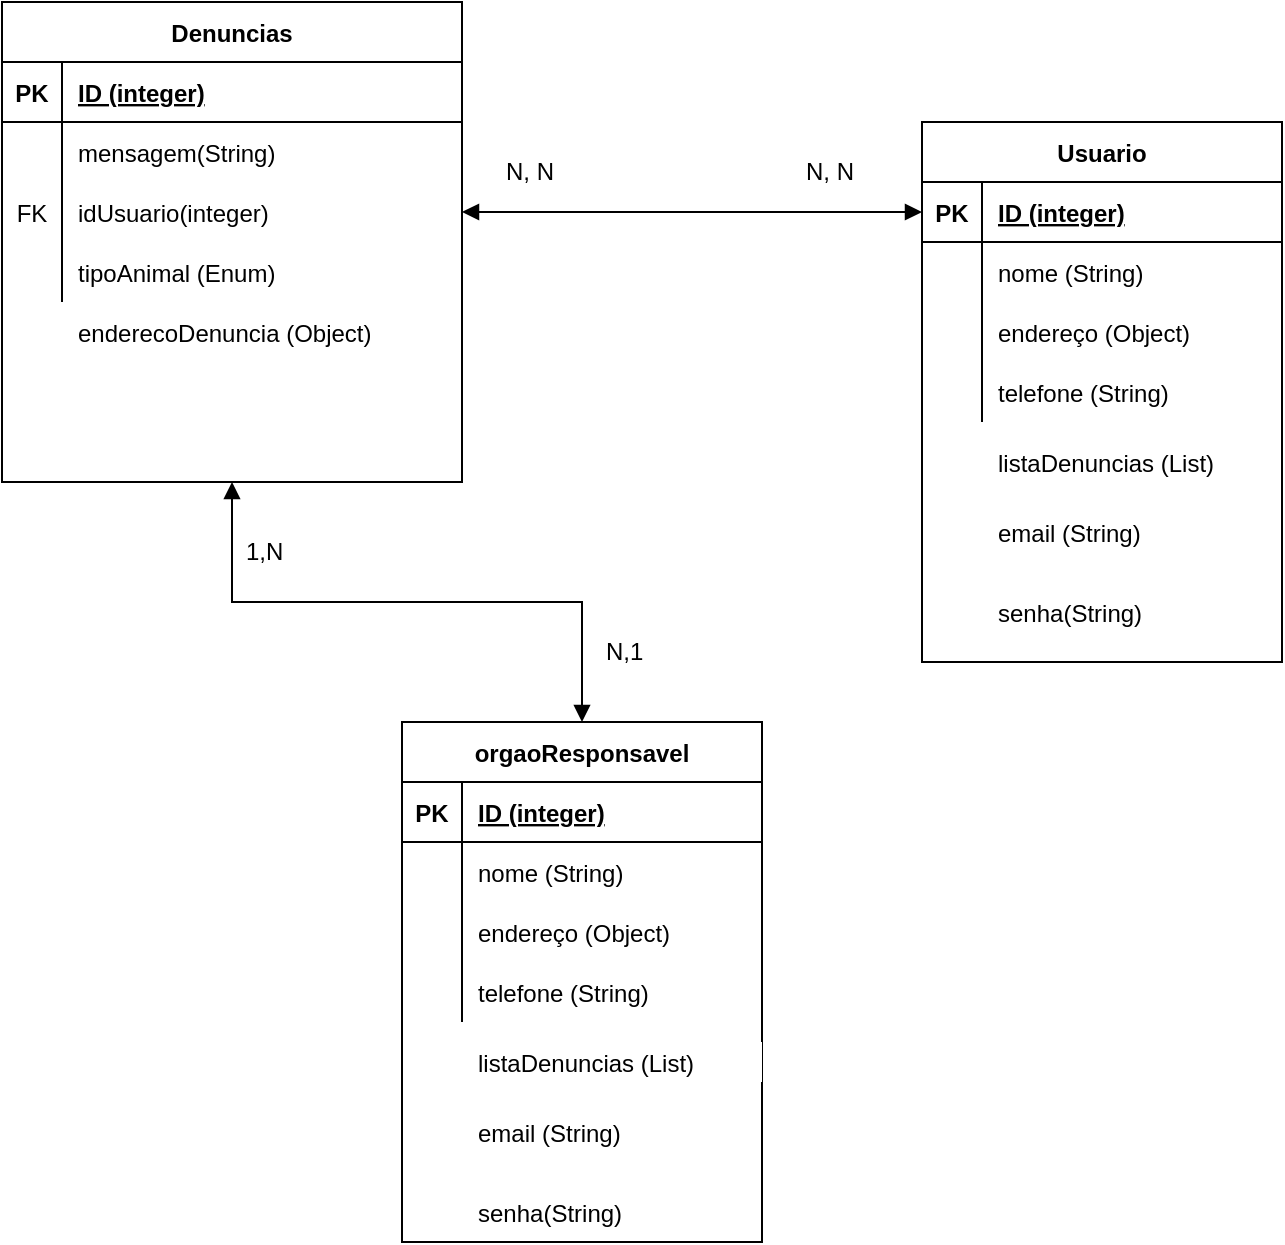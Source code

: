 <mxfile version="16.1.2" type="github">
  <diagram id="TsXn9Hv0aFUgr4kS93P1" name="Page-1">
    <mxGraphModel dx="723" dy="381" grid="1" gridSize="10" guides="1" tooltips="1" connect="1" arrows="1" fold="1" page="1" pageScale="1" pageWidth="827" pageHeight="1169" math="0" shadow="0">
      <root>
        <mxCell id="0" />
        <mxCell id="1" parent="0" />
        <mxCell id="bE8FS_wa4v2eoMuHzQhY-1" value="Denuncias" style="shape=table;startSize=30;container=1;collapsible=1;childLayout=tableLayout;fixedRows=1;rowLines=0;fontStyle=1;align=center;resizeLast=1;" parent="1" vertex="1">
          <mxGeometry x="80" y="80" width="230" height="240" as="geometry" />
        </mxCell>
        <mxCell id="bE8FS_wa4v2eoMuHzQhY-2" value="" style="shape=partialRectangle;collapsible=0;dropTarget=0;pointerEvents=0;fillColor=none;top=0;left=0;bottom=1;right=0;points=[[0,0.5],[1,0.5]];portConstraint=eastwest;" parent="bE8FS_wa4v2eoMuHzQhY-1" vertex="1">
          <mxGeometry y="30" width="230" height="30" as="geometry" />
        </mxCell>
        <mxCell id="bE8FS_wa4v2eoMuHzQhY-3" value="PK" style="shape=partialRectangle;connectable=0;fillColor=none;top=0;left=0;bottom=0;right=0;fontStyle=1;overflow=hidden;" parent="bE8FS_wa4v2eoMuHzQhY-2" vertex="1">
          <mxGeometry width="30" height="30" as="geometry">
            <mxRectangle width="30" height="30" as="alternateBounds" />
          </mxGeometry>
        </mxCell>
        <mxCell id="bE8FS_wa4v2eoMuHzQhY-4" value="ID (integer)" style="shape=partialRectangle;connectable=0;fillColor=none;top=0;left=0;bottom=0;right=0;align=left;spacingLeft=6;fontStyle=5;overflow=hidden;" parent="bE8FS_wa4v2eoMuHzQhY-2" vertex="1">
          <mxGeometry x="30" width="200" height="30" as="geometry">
            <mxRectangle width="200" height="30" as="alternateBounds" />
          </mxGeometry>
        </mxCell>
        <mxCell id="bE8FS_wa4v2eoMuHzQhY-5" value="" style="shape=partialRectangle;collapsible=0;dropTarget=0;pointerEvents=0;fillColor=none;top=0;left=0;bottom=0;right=0;points=[[0,0.5],[1,0.5]];portConstraint=eastwest;" parent="bE8FS_wa4v2eoMuHzQhY-1" vertex="1">
          <mxGeometry y="60" width="230" height="30" as="geometry" />
        </mxCell>
        <mxCell id="bE8FS_wa4v2eoMuHzQhY-6" value="" style="shape=partialRectangle;connectable=0;fillColor=none;top=0;left=0;bottom=0;right=0;editable=1;overflow=hidden;" parent="bE8FS_wa4v2eoMuHzQhY-5" vertex="1">
          <mxGeometry width="30" height="30" as="geometry">
            <mxRectangle width="30" height="30" as="alternateBounds" />
          </mxGeometry>
        </mxCell>
        <mxCell id="bE8FS_wa4v2eoMuHzQhY-7" value="mensagem(String)" style="shape=partialRectangle;connectable=0;fillColor=none;top=0;left=0;bottom=0;right=0;align=left;spacingLeft=6;overflow=hidden;" parent="bE8FS_wa4v2eoMuHzQhY-5" vertex="1">
          <mxGeometry x="30" width="200" height="30" as="geometry">
            <mxRectangle width="200" height="30" as="alternateBounds" />
          </mxGeometry>
        </mxCell>
        <mxCell id="bE8FS_wa4v2eoMuHzQhY-8" value="" style="shape=partialRectangle;collapsible=0;dropTarget=0;pointerEvents=0;fillColor=none;top=0;left=0;bottom=0;right=0;points=[[0,0.5],[1,0.5]];portConstraint=eastwest;" parent="bE8FS_wa4v2eoMuHzQhY-1" vertex="1">
          <mxGeometry y="90" width="230" height="30" as="geometry" />
        </mxCell>
        <mxCell id="bE8FS_wa4v2eoMuHzQhY-9" value="FK" style="shape=partialRectangle;connectable=0;fillColor=none;top=0;left=0;bottom=0;right=0;editable=1;overflow=hidden;" parent="bE8FS_wa4v2eoMuHzQhY-8" vertex="1">
          <mxGeometry width="30" height="30" as="geometry">
            <mxRectangle width="30" height="30" as="alternateBounds" />
          </mxGeometry>
        </mxCell>
        <mxCell id="bE8FS_wa4v2eoMuHzQhY-10" value="idUsuario(integer)" style="shape=partialRectangle;connectable=0;fillColor=none;top=0;left=0;bottom=0;right=0;align=left;spacingLeft=6;overflow=hidden;" parent="bE8FS_wa4v2eoMuHzQhY-8" vertex="1">
          <mxGeometry x="30" width="200" height="30" as="geometry">
            <mxRectangle width="200" height="30" as="alternateBounds" />
          </mxGeometry>
        </mxCell>
        <mxCell id="bE8FS_wa4v2eoMuHzQhY-11" value="" style="shape=partialRectangle;collapsible=0;dropTarget=0;pointerEvents=0;fillColor=none;top=0;left=0;bottom=0;right=0;points=[[0,0.5],[1,0.5]];portConstraint=eastwest;" parent="bE8FS_wa4v2eoMuHzQhY-1" vertex="1">
          <mxGeometry y="120" width="230" height="30" as="geometry" />
        </mxCell>
        <mxCell id="bE8FS_wa4v2eoMuHzQhY-12" value="" style="shape=partialRectangle;connectable=0;fillColor=none;top=0;left=0;bottom=0;right=0;editable=1;overflow=hidden;" parent="bE8FS_wa4v2eoMuHzQhY-11" vertex="1">
          <mxGeometry width="30" height="30" as="geometry">
            <mxRectangle width="30" height="30" as="alternateBounds" />
          </mxGeometry>
        </mxCell>
        <mxCell id="bE8FS_wa4v2eoMuHzQhY-13" value="tipoAnimal (Enum)" style="shape=partialRectangle;connectable=0;fillColor=none;top=0;left=0;bottom=0;right=0;align=left;spacingLeft=6;overflow=hidden;" parent="bE8FS_wa4v2eoMuHzQhY-11" vertex="1">
          <mxGeometry x="30" width="200" height="30" as="geometry">
            <mxRectangle width="200" height="30" as="alternateBounds" />
          </mxGeometry>
        </mxCell>
        <mxCell id="bE8FS_wa4v2eoMuHzQhY-14" value="Usuario" style="shape=table;startSize=30;container=1;collapsible=1;childLayout=tableLayout;fixedRows=1;rowLines=0;fontStyle=1;align=center;resizeLast=1;" parent="1" vertex="1">
          <mxGeometry x="540" y="140" width="180" height="270" as="geometry" />
        </mxCell>
        <mxCell id="bE8FS_wa4v2eoMuHzQhY-15" value="" style="shape=partialRectangle;collapsible=0;dropTarget=0;pointerEvents=0;fillColor=none;top=0;left=0;bottom=1;right=0;points=[[0,0.5],[1,0.5]];portConstraint=eastwest;" parent="bE8FS_wa4v2eoMuHzQhY-14" vertex="1">
          <mxGeometry y="30" width="180" height="30" as="geometry" />
        </mxCell>
        <mxCell id="bE8FS_wa4v2eoMuHzQhY-16" value="PK" style="shape=partialRectangle;connectable=0;fillColor=none;top=0;left=0;bottom=0;right=0;fontStyle=1;overflow=hidden;" parent="bE8FS_wa4v2eoMuHzQhY-15" vertex="1">
          <mxGeometry width="30" height="30" as="geometry">
            <mxRectangle width="30" height="30" as="alternateBounds" />
          </mxGeometry>
        </mxCell>
        <mxCell id="bE8FS_wa4v2eoMuHzQhY-17" value="ID (integer)" style="shape=partialRectangle;connectable=0;fillColor=none;top=0;left=0;bottom=0;right=0;align=left;spacingLeft=6;fontStyle=5;overflow=hidden;" parent="bE8FS_wa4v2eoMuHzQhY-15" vertex="1">
          <mxGeometry x="30" width="150" height="30" as="geometry">
            <mxRectangle width="150" height="30" as="alternateBounds" />
          </mxGeometry>
        </mxCell>
        <mxCell id="bE8FS_wa4v2eoMuHzQhY-18" value="" style="shape=partialRectangle;collapsible=0;dropTarget=0;pointerEvents=0;fillColor=none;top=0;left=0;bottom=0;right=0;points=[[0,0.5],[1,0.5]];portConstraint=eastwest;" parent="bE8FS_wa4v2eoMuHzQhY-14" vertex="1">
          <mxGeometry y="60" width="180" height="30" as="geometry" />
        </mxCell>
        <mxCell id="bE8FS_wa4v2eoMuHzQhY-19" value="" style="shape=partialRectangle;connectable=0;fillColor=none;top=0;left=0;bottom=0;right=0;editable=1;overflow=hidden;" parent="bE8FS_wa4v2eoMuHzQhY-18" vertex="1">
          <mxGeometry width="30" height="30" as="geometry">
            <mxRectangle width="30" height="30" as="alternateBounds" />
          </mxGeometry>
        </mxCell>
        <mxCell id="bE8FS_wa4v2eoMuHzQhY-20" value="nome (String)" style="shape=partialRectangle;connectable=0;fillColor=none;top=0;left=0;bottom=0;right=0;align=left;spacingLeft=6;overflow=hidden;" parent="bE8FS_wa4v2eoMuHzQhY-18" vertex="1">
          <mxGeometry x="30" width="150" height="30" as="geometry">
            <mxRectangle width="150" height="30" as="alternateBounds" />
          </mxGeometry>
        </mxCell>
        <mxCell id="bE8FS_wa4v2eoMuHzQhY-21" value="" style="shape=partialRectangle;collapsible=0;dropTarget=0;pointerEvents=0;fillColor=none;top=0;left=0;bottom=0;right=0;points=[[0,0.5],[1,0.5]];portConstraint=eastwest;" parent="bE8FS_wa4v2eoMuHzQhY-14" vertex="1">
          <mxGeometry y="90" width="180" height="30" as="geometry" />
        </mxCell>
        <mxCell id="bE8FS_wa4v2eoMuHzQhY-22" value="" style="shape=partialRectangle;connectable=0;fillColor=none;top=0;left=0;bottom=0;right=0;editable=1;overflow=hidden;" parent="bE8FS_wa4v2eoMuHzQhY-21" vertex="1">
          <mxGeometry width="30" height="30" as="geometry">
            <mxRectangle width="30" height="30" as="alternateBounds" />
          </mxGeometry>
        </mxCell>
        <mxCell id="bE8FS_wa4v2eoMuHzQhY-23" value="endereço (Object)" style="shape=partialRectangle;connectable=0;fillColor=none;top=0;left=0;bottom=0;right=0;align=left;spacingLeft=6;overflow=hidden;" parent="bE8FS_wa4v2eoMuHzQhY-21" vertex="1">
          <mxGeometry x="30" width="150" height="30" as="geometry">
            <mxRectangle width="150" height="30" as="alternateBounds" />
          </mxGeometry>
        </mxCell>
        <mxCell id="bE8FS_wa4v2eoMuHzQhY-24" value="" style="shape=partialRectangle;collapsible=0;dropTarget=0;pointerEvents=0;fillColor=none;top=0;left=0;bottom=0;right=0;points=[[0,0.5],[1,0.5]];portConstraint=eastwest;" parent="bE8FS_wa4v2eoMuHzQhY-14" vertex="1">
          <mxGeometry y="120" width="180" height="30" as="geometry" />
        </mxCell>
        <mxCell id="bE8FS_wa4v2eoMuHzQhY-25" value="" style="shape=partialRectangle;connectable=0;fillColor=none;top=0;left=0;bottom=0;right=0;editable=1;overflow=hidden;" parent="bE8FS_wa4v2eoMuHzQhY-24" vertex="1">
          <mxGeometry width="30" height="30" as="geometry">
            <mxRectangle width="30" height="30" as="alternateBounds" />
          </mxGeometry>
        </mxCell>
        <mxCell id="bE8FS_wa4v2eoMuHzQhY-26" value="telefone (String)" style="shape=partialRectangle;connectable=0;fillColor=none;top=0;left=0;bottom=0;right=0;align=left;spacingLeft=6;overflow=hidden;" parent="bE8FS_wa4v2eoMuHzQhY-24" vertex="1">
          <mxGeometry x="30" width="150" height="30" as="geometry">
            <mxRectangle width="150" height="30" as="alternateBounds" />
          </mxGeometry>
        </mxCell>
        <mxCell id="XI5EmjOWD2hAHqy3cyvj-2" value="listaDenuncias (List)" style="shape=partialRectangle;connectable=0;fillColor=none;top=0;left=0;bottom=0;right=0;align=left;spacingLeft=6;overflow=hidden;" parent="1" vertex="1">
          <mxGeometry x="570" y="300" width="150" height="20" as="geometry">
            <mxRectangle width="150" height="30" as="alternateBounds" />
          </mxGeometry>
        </mxCell>
        <mxCell id="XI5EmjOWD2hAHqy3cyvj-3" value="email (String)" style="shape=partialRectangle;connectable=0;fillColor=none;top=0;left=0;bottom=0;right=0;align=left;spacingLeft=6;overflow=hidden;" parent="1" vertex="1">
          <mxGeometry x="570" y="330" width="150" height="30" as="geometry">
            <mxRectangle width="150" height="30" as="alternateBounds" />
          </mxGeometry>
        </mxCell>
        <mxCell id="XI5EmjOWD2hAHqy3cyvj-4" value="senha(String)" style="shape=partialRectangle;connectable=0;fillColor=none;top=0;left=0;bottom=0;right=0;align=left;spacingLeft=6;overflow=hidden;" parent="1" vertex="1">
          <mxGeometry x="570" y="370" width="150" height="30" as="geometry">
            <mxRectangle width="150" height="30" as="alternateBounds" />
          </mxGeometry>
        </mxCell>
        <mxCell id="1v8lZAg2d-juN8pxu2xr-1" style="edgeStyle=orthogonalEdgeStyle;rounded=0;orthogonalLoop=1;jettySize=auto;html=1;entryX=0;entryY=0.5;entryDx=0;entryDy=0;startArrow=block;startFill=1;endArrow=block;endFill=1;" edge="1" parent="1" source="bE8FS_wa4v2eoMuHzQhY-8" target="bE8FS_wa4v2eoMuHzQhY-15">
          <mxGeometry relative="1" as="geometry" />
        </mxCell>
        <mxCell id="1v8lZAg2d-juN8pxu2xr-2" value="enderecoDenuncia (Object)" style="shape=partialRectangle;connectable=0;fillColor=none;top=0;left=0;bottom=0;right=0;align=left;spacingLeft=6;overflow=hidden;" vertex="1" parent="1">
          <mxGeometry x="110" y="230" width="170" height="30" as="geometry">
            <mxRectangle width="150" height="30" as="alternateBounds" />
          </mxGeometry>
        </mxCell>
        <mxCell id="1v8lZAg2d-juN8pxu2xr-23" style="edgeStyle=orthogonalEdgeStyle;rounded=0;orthogonalLoop=1;jettySize=auto;html=1;entryX=0.5;entryY=1;entryDx=0;entryDy=0;endArrow=block;endFill=1;startArrow=block;startFill=1;targetPerimeterSpacing=0;sourcePerimeterSpacing=0;jumpSize=6;" edge="1" parent="1" source="1v8lZAg2d-juN8pxu2xr-5" target="bE8FS_wa4v2eoMuHzQhY-1">
          <mxGeometry relative="1" as="geometry" />
        </mxCell>
        <mxCell id="1v8lZAg2d-juN8pxu2xr-5" value="orgaoResponsavel" style="shape=table;startSize=30;container=1;collapsible=1;childLayout=tableLayout;fixedRows=1;rowLines=0;fontStyle=1;align=center;resizeLast=1;" vertex="1" parent="1">
          <mxGeometry x="280" y="440" width="180" height="260" as="geometry" />
        </mxCell>
        <mxCell id="1v8lZAg2d-juN8pxu2xr-6" value="" style="shape=partialRectangle;collapsible=0;dropTarget=0;pointerEvents=0;fillColor=none;top=0;left=0;bottom=1;right=0;points=[[0,0.5],[1,0.5]];portConstraint=eastwest;" vertex="1" parent="1v8lZAg2d-juN8pxu2xr-5">
          <mxGeometry y="30" width="180" height="30" as="geometry" />
        </mxCell>
        <mxCell id="1v8lZAg2d-juN8pxu2xr-7" value="PK" style="shape=partialRectangle;connectable=0;fillColor=none;top=0;left=0;bottom=0;right=0;fontStyle=1;overflow=hidden;" vertex="1" parent="1v8lZAg2d-juN8pxu2xr-6">
          <mxGeometry width="30" height="30" as="geometry">
            <mxRectangle width="30" height="30" as="alternateBounds" />
          </mxGeometry>
        </mxCell>
        <mxCell id="1v8lZAg2d-juN8pxu2xr-8" value="ID (integer)" style="shape=partialRectangle;connectable=0;fillColor=none;top=0;left=0;bottom=0;right=0;align=left;spacingLeft=6;fontStyle=5;overflow=hidden;" vertex="1" parent="1v8lZAg2d-juN8pxu2xr-6">
          <mxGeometry x="30" width="150" height="30" as="geometry">
            <mxRectangle width="150" height="30" as="alternateBounds" />
          </mxGeometry>
        </mxCell>
        <mxCell id="1v8lZAg2d-juN8pxu2xr-9" value="" style="shape=partialRectangle;collapsible=0;dropTarget=0;pointerEvents=0;fillColor=none;top=0;left=0;bottom=0;right=0;points=[[0,0.5],[1,0.5]];portConstraint=eastwest;" vertex="1" parent="1v8lZAg2d-juN8pxu2xr-5">
          <mxGeometry y="60" width="180" height="30" as="geometry" />
        </mxCell>
        <mxCell id="1v8lZAg2d-juN8pxu2xr-10" value="" style="shape=partialRectangle;connectable=0;fillColor=none;top=0;left=0;bottom=0;right=0;editable=1;overflow=hidden;" vertex="1" parent="1v8lZAg2d-juN8pxu2xr-9">
          <mxGeometry width="30" height="30" as="geometry">
            <mxRectangle width="30" height="30" as="alternateBounds" />
          </mxGeometry>
        </mxCell>
        <mxCell id="1v8lZAg2d-juN8pxu2xr-11" value="nome (String)" style="shape=partialRectangle;connectable=0;fillColor=none;top=0;left=0;bottom=0;right=0;align=left;spacingLeft=6;overflow=hidden;" vertex="1" parent="1v8lZAg2d-juN8pxu2xr-9">
          <mxGeometry x="30" width="150" height="30" as="geometry">
            <mxRectangle width="150" height="30" as="alternateBounds" />
          </mxGeometry>
        </mxCell>
        <mxCell id="1v8lZAg2d-juN8pxu2xr-12" value="" style="shape=partialRectangle;collapsible=0;dropTarget=0;pointerEvents=0;fillColor=none;top=0;left=0;bottom=0;right=0;points=[[0,0.5],[1,0.5]];portConstraint=eastwest;" vertex="1" parent="1v8lZAg2d-juN8pxu2xr-5">
          <mxGeometry y="90" width="180" height="30" as="geometry" />
        </mxCell>
        <mxCell id="1v8lZAg2d-juN8pxu2xr-13" value="" style="shape=partialRectangle;connectable=0;fillColor=none;top=0;left=0;bottom=0;right=0;editable=1;overflow=hidden;" vertex="1" parent="1v8lZAg2d-juN8pxu2xr-12">
          <mxGeometry width="30" height="30" as="geometry">
            <mxRectangle width="30" height="30" as="alternateBounds" />
          </mxGeometry>
        </mxCell>
        <mxCell id="1v8lZAg2d-juN8pxu2xr-14" value="endereço (Object)" style="shape=partialRectangle;connectable=0;fillColor=none;top=0;left=0;bottom=0;right=0;align=left;spacingLeft=6;overflow=hidden;" vertex="1" parent="1v8lZAg2d-juN8pxu2xr-12">
          <mxGeometry x="30" width="150" height="30" as="geometry">
            <mxRectangle width="150" height="30" as="alternateBounds" />
          </mxGeometry>
        </mxCell>
        <mxCell id="1v8lZAg2d-juN8pxu2xr-15" value="" style="shape=partialRectangle;collapsible=0;dropTarget=0;pointerEvents=0;fillColor=none;top=0;left=0;bottom=0;right=0;points=[[0,0.5],[1,0.5]];portConstraint=eastwest;" vertex="1" parent="1v8lZAg2d-juN8pxu2xr-5">
          <mxGeometry y="120" width="180" height="30" as="geometry" />
        </mxCell>
        <mxCell id="1v8lZAg2d-juN8pxu2xr-16" value="" style="shape=partialRectangle;connectable=0;fillColor=none;top=0;left=0;bottom=0;right=0;editable=1;overflow=hidden;" vertex="1" parent="1v8lZAg2d-juN8pxu2xr-15">
          <mxGeometry width="30" height="30" as="geometry">
            <mxRectangle width="30" height="30" as="alternateBounds" />
          </mxGeometry>
        </mxCell>
        <mxCell id="1v8lZAg2d-juN8pxu2xr-17" value="telefone (String)" style="shape=partialRectangle;connectable=0;fillColor=none;top=0;left=0;bottom=0;right=0;align=left;spacingLeft=6;overflow=hidden;" vertex="1" parent="1v8lZAg2d-juN8pxu2xr-15">
          <mxGeometry x="30" width="150" height="30" as="geometry">
            <mxRectangle width="150" height="30" as="alternateBounds" />
          </mxGeometry>
        </mxCell>
        <mxCell id="1v8lZAg2d-juN8pxu2xr-18" value="listaDenuncias (List)" style="shape=partialRectangle;connectable=0;fillColor=default;top=0;left=0;bottom=0;right=0;align=left;spacingLeft=6;overflow=hidden;strokeColor=default;sketch=0;" vertex="1" parent="1">
          <mxGeometry x="310" y="600" width="150" height="20" as="geometry">
            <mxRectangle width="150" height="30" as="alternateBounds" />
          </mxGeometry>
        </mxCell>
        <mxCell id="1v8lZAg2d-juN8pxu2xr-19" value="email (String)" style="shape=partialRectangle;connectable=0;fillColor=none;top=0;left=0;bottom=0;right=0;align=left;spacingLeft=6;overflow=hidden;" vertex="1" parent="1">
          <mxGeometry x="310" y="630" width="150" height="30" as="geometry">
            <mxRectangle width="150" height="30" as="alternateBounds" />
          </mxGeometry>
        </mxCell>
        <mxCell id="1v8lZAg2d-juN8pxu2xr-20" value="senha(String)" style="shape=partialRectangle;connectable=0;fillColor=none;top=0;left=0;bottom=0;right=0;align=left;spacingLeft=6;overflow=hidden;" vertex="1" parent="1">
          <mxGeometry x="310" y="670" width="150" height="30" as="geometry">
            <mxRectangle width="150" height="30" as="alternateBounds" />
          </mxGeometry>
        </mxCell>
        <mxCell id="1v8lZAg2d-juN8pxu2xr-24" value="1,N" style="text;html=1;strokeColor=none;fillColor=none;align=left;verticalAlign=middle;whiteSpace=wrap;rounded=0;sketch=0;" vertex="1" parent="1">
          <mxGeometry x="200" y="340" width="60" height="30" as="geometry" />
        </mxCell>
        <mxCell id="1v8lZAg2d-juN8pxu2xr-25" value="N,1" style="text;html=1;strokeColor=none;fillColor=none;align=left;verticalAlign=middle;whiteSpace=wrap;rounded=0;sketch=0;" vertex="1" parent="1">
          <mxGeometry x="380" y="390" width="60" height="30" as="geometry" />
        </mxCell>
        <mxCell id="1v8lZAg2d-juN8pxu2xr-26" value="N, N" style="text;html=1;strokeColor=none;fillColor=none;align=left;verticalAlign=middle;whiteSpace=wrap;rounded=0;sketch=0;" vertex="1" parent="1">
          <mxGeometry x="330" y="150" width="60" height="30" as="geometry" />
        </mxCell>
        <mxCell id="1v8lZAg2d-juN8pxu2xr-27" value="N, N" style="text;html=1;strokeColor=none;fillColor=none;align=left;verticalAlign=middle;whiteSpace=wrap;rounded=0;sketch=0;" vertex="1" parent="1">
          <mxGeometry x="480" y="150" width="60" height="30" as="geometry" />
        </mxCell>
      </root>
    </mxGraphModel>
  </diagram>
</mxfile>
